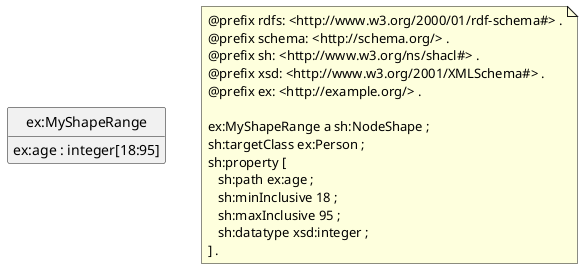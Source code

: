 @startuml
class "ex:MyShapeRange" 
"ex:MyShapeRange" : ex:age : integer[18:95]

note as N1
@prefix rdfs: <http://www.w3.org/2000/01/rdf-schema#> .
@prefix schema: <http://schema.org/> .
@prefix sh: <http://www.w3.org/ns/shacl#> .
@prefix xsd: <http://www.w3.org/2001/XMLSchema#> .
@prefix ex: <http://example.org/> .

ex:MyShapeRange a sh:NodeShape ;
sh:targetClass ex:Person ;
sh:property [
   sh:path ex:age ;
   sh:minInclusive 18 ;
   sh:maxInclusive 95 ;
   sh:datatype xsd:integer ;
] .
end note


hide circle
hide empty members
@enduml